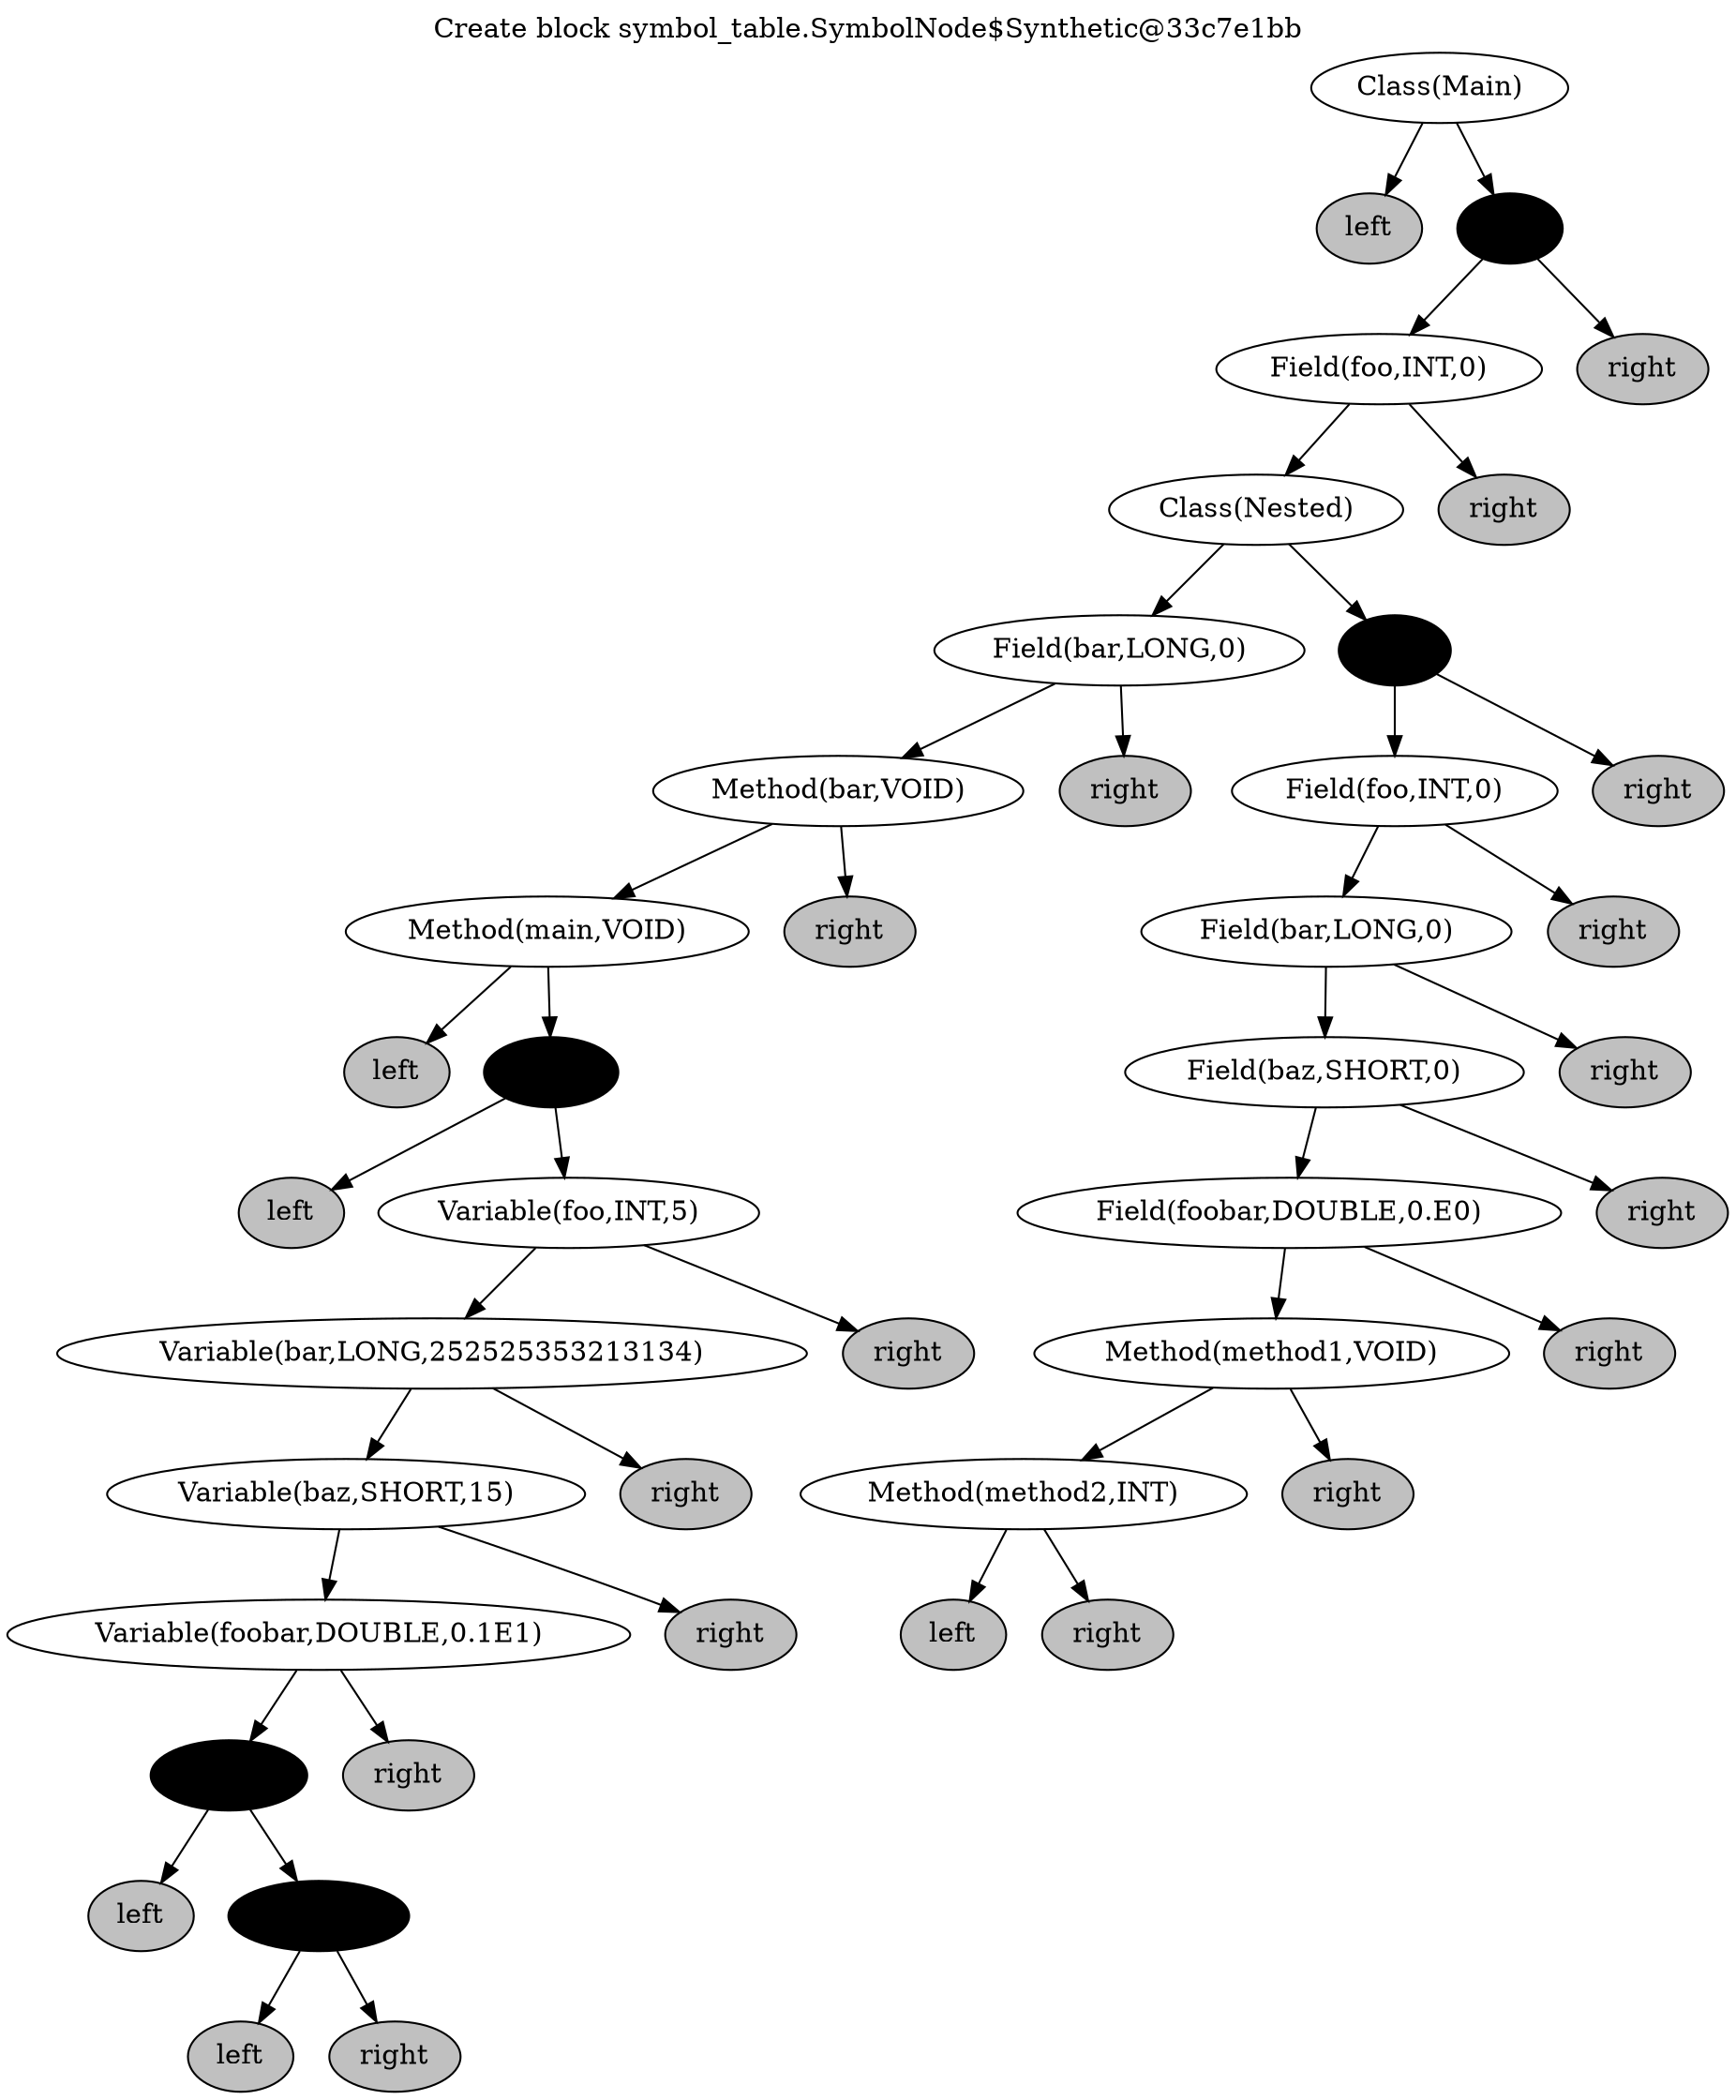 digraph G {
	n0 [label="Class(Main)"];
	n0 -> n1;
	n0 -> n2;
	n1 [label="left", style=filled, fillcolor=gray];
	n2 [style=filled, fillcolor=black];
	n2 -> n5;
	n2 -> n6;
	n5 [label="Field(foo,INT,0)"];
	n5 -> n11;
	n5 -> n12;
	n11 [label="Class(Nested)"];
	n11 -> n23;
	n11 -> n24;
	n23 [label="Field(bar,LONG,0)"];
	n23 -> n47;
	n23 -> n48;
	n47 [label="Method(bar,VOID)"];
	n47 -> n95;
	n47 -> n96;
	n95 [label="Method(main,VOID)"];
	n95 -> n191;
	n95 -> n192;
	n191 [label="left", style=filled, fillcolor=gray];
	n192 [style=filled, fillcolor=black];
	n192 -> n385;
	n192 -> n386;
	n385 [label="left", style=filled, fillcolor=gray];
	n386 [label="Variable(foo,INT,5)"];
	n386 -> n773;
	n386 -> n774;
	n773 [label="Variable(bar,LONG,252525353213134)"];
	n773 -> n1547;
	n773 -> n1548;
	n1547 [label="Variable(baz,SHORT,15)"];
	n1547 -> n3095;
	n1547 -> n3096;
	n3095 [label="Variable(foobar,DOUBLE,0.1E1)"];
	n3095 -> n6191;
	n3095 -> n6192;
	n6191 [style=filled, fillcolor=black];
	n6191 -> n12383;
	n6191 -> n12384;
	n12383 [label="left", style=filled, fillcolor=gray];
	n12384 [style=filled, fillcolor=black];
	n12384 -> n24769;
	n12384 -> n24770;
	n24769 [label="left", style=filled, fillcolor=gray];
	n24770 [label="right", style=filled, fillcolor=gray];
	n6192 [label="right", style=filled, fillcolor=gray];
	n3096 [label="right", style=filled, fillcolor=gray];
	n1548 [label="right", style=filled, fillcolor=gray];
	n774 [label="right", style=filled, fillcolor=gray];
	n96 [label="right", style=filled, fillcolor=gray];
	n48 [label="right", style=filled, fillcolor=gray];
	n24 [style=filled, fillcolor=black];
	n24 -> n49;
	n24 -> n50;
	n49 [label="Field(foo,INT,0)"];
	n49 -> n99;
	n49 -> n100;
	n99 [label="Field(bar,LONG,0)"];
	n99 -> n199;
	n99 -> n200;
	n199 [label="Field(baz,SHORT,0)"];
	n199 -> n399;
	n199 -> n400;
	n399 [label="Field(foobar,DOUBLE,0.E0)"];
	n399 -> n799;
	n399 -> n800;
	n799 [label="Method(method1,VOID)"];
	n799 -> n1599;
	n799 -> n1600;
	n1599 [label="Method(method2,INT)"];
	n1599 -> n3199;
	n1599 -> n3200;
	n3199 [label="left", style=filled, fillcolor=gray];
	n3200 [label="right", style=filled, fillcolor=gray];
	n1600 [label="right", style=filled, fillcolor=gray];
	n800 [label="right", style=filled, fillcolor=gray];
	n400 [label="right", style=filled, fillcolor=gray];
	n200 [label="right", style=filled, fillcolor=gray];
	n100 [label="right", style=filled, fillcolor=gray];
	n50 [label="right", style=filled, fillcolor=gray];
	n12 [label="right", style=filled, fillcolor=gray];
	n6 [label="right", style=filled, fillcolor=gray];
labelloc="t";
label="Create block symbol_table.SymbolNode$Synthetic@33c7e1bb";
}
